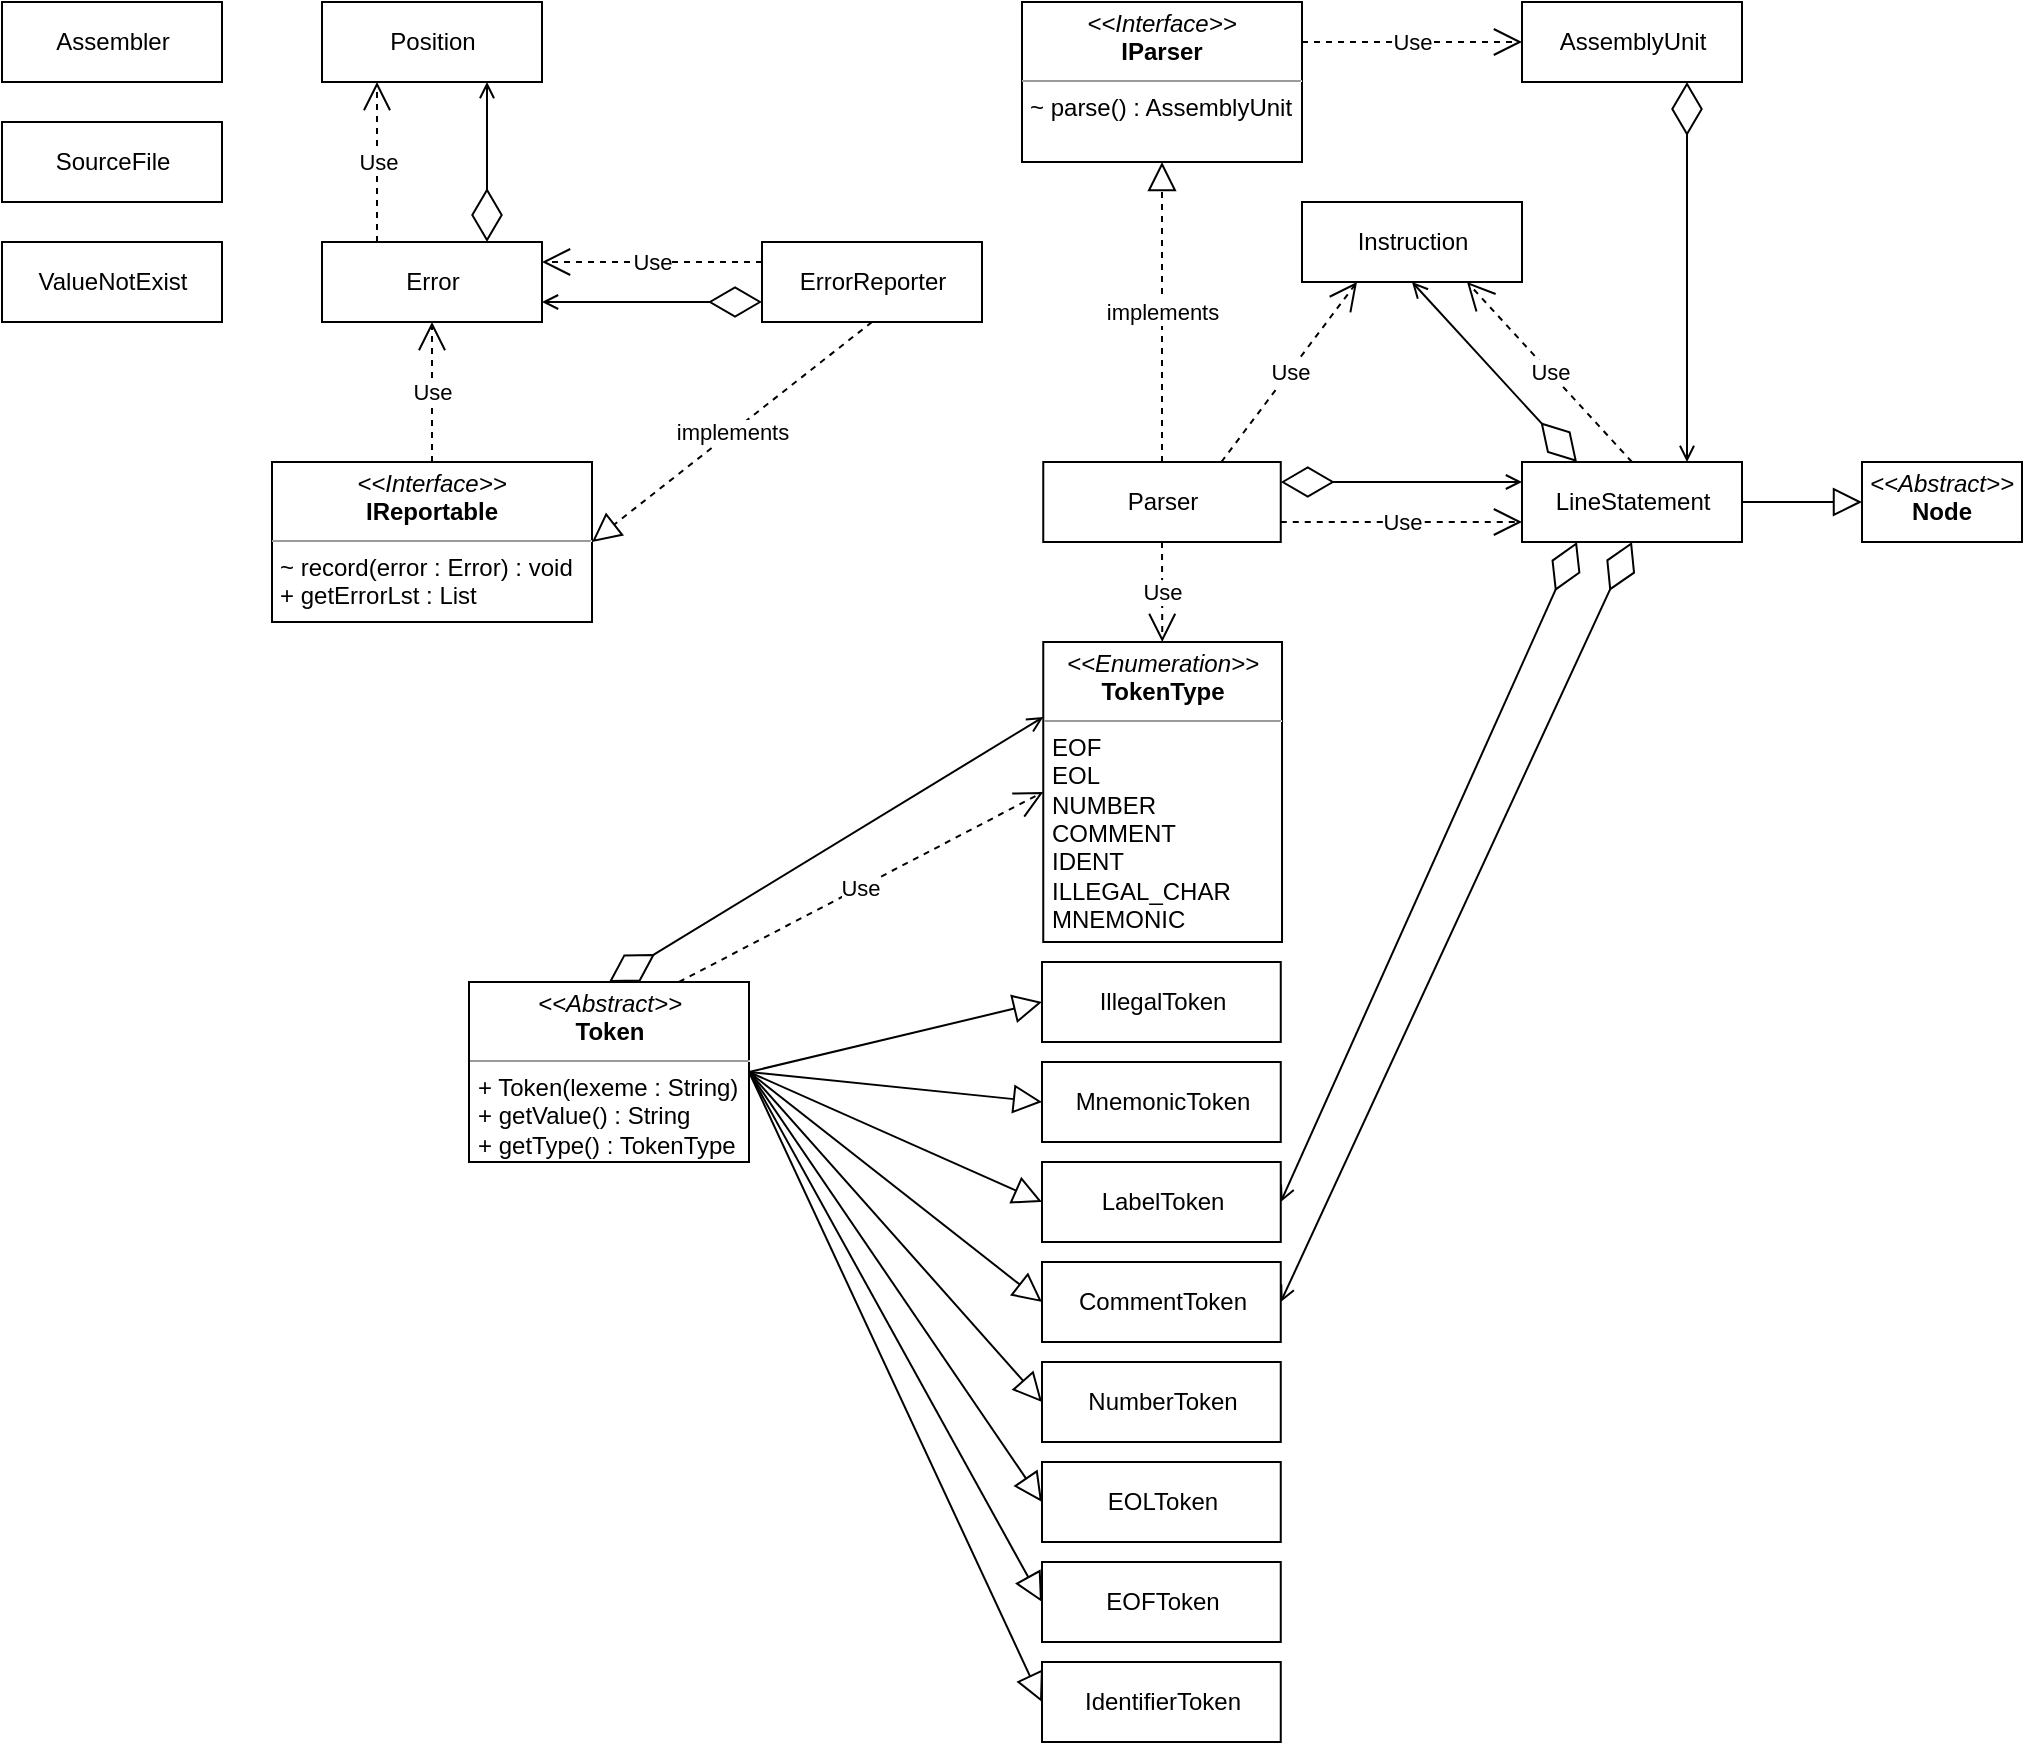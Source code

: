<mxfile version="13.10.0" type="github">
  <diagram id="C5RBs43oDa-KdzZeNtuy" name="Page-1">
    <mxGraphModel dx="1185" dy="662" grid="1" gridSize="10" guides="1" tooltips="1" connect="1" arrows="1" fold="1" page="1" pageScale="1" pageWidth="827" pageHeight="1169" math="0" shadow="0">
      <root>
        <mxCell id="WIyWlLk6GJQsqaUBKTNV-0" />
        <mxCell id="WIyWlLk6GJQsqaUBKTNV-1" parent="WIyWlLk6GJQsqaUBKTNV-0" />
        <mxCell id="xSu46usnXrY1J6GmOUCb-12" value="Assembler" style="html=1;" vertex="1" parent="WIyWlLk6GJQsqaUBKTNV-1">
          <mxGeometry x="40" y="40" width="110" height="40" as="geometry" />
        </mxCell>
        <mxCell id="xSu46usnXrY1J6GmOUCb-17" value="Error" style="html=1;" vertex="1" parent="WIyWlLk6GJQsqaUBKTNV-1">
          <mxGeometry x="200" y="160" width="110" height="40" as="geometry" />
        </mxCell>
        <mxCell id="xSu46usnXrY1J6GmOUCb-18" value="Position" style="html=1;" vertex="1" parent="WIyWlLk6GJQsqaUBKTNV-1">
          <mxGeometry x="200" y="40" width="110" height="40" as="geometry" />
        </mxCell>
        <mxCell id="xSu46usnXrY1J6GmOUCb-23" value="SourceFile" style="html=1;" vertex="1" parent="WIyWlLk6GJQsqaUBKTNV-1">
          <mxGeometry x="40" y="100" width="110" height="40" as="geometry" />
        </mxCell>
        <mxCell id="xSu46usnXrY1J6GmOUCb-26" value="&lt;p style=&quot;margin: 0px ; margin-top: 4px ; text-align: center&quot;&gt;&lt;i&gt;&amp;lt;&amp;lt;Interface&amp;gt;&amp;gt;&lt;/i&gt;&lt;br&gt;&lt;/p&gt;&lt;div style=&quot;text-align: center&quot;&gt;&lt;b&gt;IReportable&lt;/b&gt;&lt;/div&gt;&lt;hr size=&quot;1&quot;&gt;&lt;p style=&quot;margin: 0px ; margin-left: 4px&quot;&gt;~ record(error : Error) : void&lt;br&gt;&lt;/p&gt;&lt;p style=&quot;margin: 0px ; margin-left: 4px&quot;&gt;+ getErrorLst : List&lt;/p&gt;" style="verticalAlign=top;align=left;overflow=fill;fontSize=12;fontFamily=Helvetica;html=1;" vertex="1" parent="WIyWlLk6GJQsqaUBKTNV-1">
          <mxGeometry x="175" y="270" width="160" height="80" as="geometry" />
        </mxCell>
        <mxCell id="xSu46usnXrY1J6GmOUCb-27" value="&lt;p style=&quot;margin: 0px ; margin-top: 4px ; text-align: center&quot;&gt;&lt;i&gt;&amp;lt;&amp;lt;Interface&amp;gt;&amp;gt;&lt;/i&gt;&lt;br&gt;&lt;/p&gt;&lt;div style=&quot;text-align: center&quot;&gt;&lt;b&gt;IParser&lt;/b&gt;&lt;/div&gt;&lt;hr size=&quot;1&quot;&gt;&lt;p style=&quot;margin: 0px ; margin-left: 4px&quot;&gt;~ parse() : AssemblyUnit&lt;br&gt;&lt;/p&gt;" style="verticalAlign=top;align=left;overflow=fill;fontSize=12;fontFamily=Helvetica;html=1;" vertex="1" parent="WIyWlLk6GJQsqaUBKTNV-1">
          <mxGeometry x="550" y="40" width="140" height="80" as="geometry" />
        </mxCell>
        <mxCell id="xSu46usnXrY1J6GmOUCb-28" value="Use" style="endArrow=open;endSize=12;dashed=1;html=1;exitX=0.5;exitY=0;exitDx=0;exitDy=0;entryX=0.5;entryY=1;entryDx=0;entryDy=0;" edge="1" parent="WIyWlLk6GJQsqaUBKTNV-1" source="xSu46usnXrY1J6GmOUCb-26" target="xSu46usnXrY1J6GmOUCb-17">
          <mxGeometry width="160" relative="1" as="geometry">
            <mxPoint x="320" y="330" as="sourcePoint" />
            <mxPoint x="390" y="140" as="targetPoint" />
          </mxGeometry>
        </mxCell>
        <mxCell id="xSu46usnXrY1J6GmOUCb-29" value="Use" style="endArrow=open;endSize=12;dashed=1;html=1;exitX=0.25;exitY=0;exitDx=0;exitDy=0;entryX=0.25;entryY=1;entryDx=0;entryDy=0;" edge="1" parent="WIyWlLk6GJQsqaUBKTNV-1" source="xSu46usnXrY1J6GmOUCb-17" target="xSu46usnXrY1J6GmOUCb-18">
          <mxGeometry width="160" relative="1" as="geometry">
            <mxPoint x="320" y="330" as="sourcePoint" />
            <mxPoint x="480" y="330" as="targetPoint" />
          </mxGeometry>
        </mxCell>
        <mxCell id="xSu46usnXrY1J6GmOUCb-31" value="ErrorReporter" style="html=1;" vertex="1" parent="WIyWlLk6GJQsqaUBKTNV-1">
          <mxGeometry x="420" y="160" width="110" height="40" as="geometry" />
        </mxCell>
        <mxCell id="xSu46usnXrY1J6GmOUCb-32" value="Use" style="endArrow=open;endSize=12;dashed=1;html=1;exitX=0;exitY=0.25;exitDx=0;exitDy=0;entryX=1;entryY=0.25;entryDx=0;entryDy=0;" edge="1" parent="WIyWlLk6GJQsqaUBKTNV-1" source="xSu46usnXrY1J6GmOUCb-31" target="xSu46usnXrY1J6GmOUCb-17">
          <mxGeometry width="160" relative="1" as="geometry">
            <mxPoint x="320" y="330" as="sourcePoint" />
            <mxPoint x="480" y="330" as="targetPoint" />
          </mxGeometry>
        </mxCell>
        <mxCell id="xSu46usnXrY1J6GmOUCb-35" value="" style="endArrow=diamondThin;endFill=0;endSize=24;html=1;entryX=0.75;entryY=0;entryDx=0;entryDy=0;exitX=0.75;exitY=1;exitDx=0;exitDy=0;startArrow=open;startFill=0;" edge="1" parent="WIyWlLk6GJQsqaUBKTNV-1" source="xSu46usnXrY1J6GmOUCb-18" target="xSu46usnXrY1J6GmOUCb-17">
          <mxGeometry width="160" relative="1" as="geometry">
            <mxPoint x="320" y="330" as="sourcePoint" />
            <mxPoint x="480" y="330" as="targetPoint" />
          </mxGeometry>
        </mxCell>
        <mxCell id="xSu46usnXrY1J6GmOUCb-36" value="" style="endArrow=diamondThin;endFill=0;endSize=24;html=1;entryX=0;entryY=0.75;entryDx=0;entryDy=0;exitX=1;exitY=0.75;exitDx=0;exitDy=0;startArrow=open;startFill=0;" edge="1" parent="WIyWlLk6GJQsqaUBKTNV-1" source="xSu46usnXrY1J6GmOUCb-17" target="xSu46usnXrY1J6GmOUCb-31">
          <mxGeometry width="160" relative="1" as="geometry">
            <mxPoint x="292.5" y="90" as="sourcePoint" />
            <mxPoint x="292.5" y="170" as="targetPoint" />
          </mxGeometry>
        </mxCell>
        <mxCell id="xSu46usnXrY1J6GmOUCb-37" value="implements" style="endArrow=block;dashed=1;endFill=0;endSize=12;html=1;entryX=1;entryY=0.5;entryDx=0;entryDy=0;exitX=0.5;exitY=1;exitDx=0;exitDy=0;" edge="1" parent="WIyWlLk6GJQsqaUBKTNV-1" source="xSu46usnXrY1J6GmOUCb-31" target="xSu46usnXrY1J6GmOUCb-26">
          <mxGeometry width="160" relative="1" as="geometry">
            <mxPoint x="475" y="230" as="sourcePoint" />
            <mxPoint x="480" y="330" as="targetPoint" />
          </mxGeometry>
        </mxCell>
        <mxCell id="xSu46usnXrY1J6GmOUCb-38" value="Parser" style="html=1;" vertex="1" parent="WIyWlLk6GJQsqaUBKTNV-1">
          <mxGeometry x="560.63" y="270" width="118.75" height="40" as="geometry" />
        </mxCell>
        <mxCell id="xSu46usnXrY1J6GmOUCb-39" value="AssemblyUnit" style="html=1;" vertex="1" parent="WIyWlLk6GJQsqaUBKTNV-1">
          <mxGeometry x="800" y="40" width="110" height="40" as="geometry" />
        </mxCell>
        <mxCell id="xSu46usnXrY1J6GmOUCb-40" value="implements" style="endArrow=block;dashed=1;endFill=0;endSize=12;html=1;exitX=0.5;exitY=0;exitDx=0;exitDy=0;entryX=0.5;entryY=1;entryDx=0;entryDy=0;" edge="1" parent="WIyWlLk6GJQsqaUBKTNV-1" source="xSu46usnXrY1J6GmOUCb-38" target="xSu46usnXrY1J6GmOUCb-27">
          <mxGeometry width="160" relative="1" as="geometry">
            <mxPoint x="320" y="330" as="sourcePoint" />
            <mxPoint x="480" y="330" as="targetPoint" />
          </mxGeometry>
        </mxCell>
        <mxCell id="xSu46usnXrY1J6GmOUCb-41" value="Use" style="endArrow=open;endSize=12;dashed=1;html=1;exitX=1;exitY=0.25;exitDx=0;exitDy=0;entryX=0;entryY=0.5;entryDx=0;entryDy=0;" edge="1" parent="WIyWlLk6GJQsqaUBKTNV-1" source="xSu46usnXrY1J6GmOUCb-27" target="xSu46usnXrY1J6GmOUCb-39">
          <mxGeometry width="160" relative="1" as="geometry">
            <mxPoint x="320" y="330" as="sourcePoint" />
            <mxPoint x="480" y="330" as="targetPoint" />
          </mxGeometry>
        </mxCell>
        <mxCell id="xSu46usnXrY1J6GmOUCb-45" value="LineStatement" style="html=1;" vertex="1" parent="WIyWlLk6GJQsqaUBKTNV-1">
          <mxGeometry x="800" y="270" width="110" height="40" as="geometry" />
        </mxCell>
        <mxCell id="xSu46usnXrY1J6GmOUCb-47" value="" style="endArrow=diamondThin;endFill=0;endSize=24;html=1;entryX=0.75;entryY=1;entryDx=0;entryDy=0;exitX=0.75;exitY=0;exitDx=0;exitDy=0;startArrow=open;startFill=0;" edge="1" parent="WIyWlLk6GJQsqaUBKTNV-1" source="xSu46usnXrY1J6GmOUCb-45" target="xSu46usnXrY1J6GmOUCb-39">
          <mxGeometry width="160" relative="1" as="geometry">
            <mxPoint x="292.5" y="90" as="sourcePoint" />
            <mxPoint x="292.5" y="170" as="targetPoint" />
          </mxGeometry>
        </mxCell>
        <mxCell id="xSu46usnXrY1J6GmOUCb-48" value="" style="endArrow=diamondThin;endFill=0;endSize=24;html=1;entryX=1;entryY=0.25;entryDx=0;entryDy=0;exitX=0;exitY=0.25;exitDx=0;exitDy=0;startArrow=open;startFill=0;" edge="1" parent="WIyWlLk6GJQsqaUBKTNV-1" source="xSu46usnXrY1J6GmOUCb-45" target="xSu46usnXrY1J6GmOUCb-38">
          <mxGeometry width="160" relative="1" as="geometry">
            <mxPoint x="302.5" y="100" as="sourcePoint" />
            <mxPoint x="302.5" y="180" as="targetPoint" />
          </mxGeometry>
        </mxCell>
        <mxCell id="xSu46usnXrY1J6GmOUCb-49" value="Use" style="endArrow=open;endSize=12;dashed=1;html=1;exitX=1;exitY=0.75;exitDx=0;exitDy=0;entryX=0;entryY=0.75;entryDx=0;entryDy=0;" edge="1" parent="WIyWlLk6GJQsqaUBKTNV-1" source="xSu46usnXrY1J6GmOUCb-38" target="xSu46usnXrY1J6GmOUCb-45">
          <mxGeometry width="160" relative="1" as="geometry">
            <mxPoint x="490" y="320" as="sourcePoint" />
            <mxPoint x="650" y="320" as="targetPoint" />
          </mxGeometry>
        </mxCell>
        <mxCell id="xSu46usnXrY1J6GmOUCb-50" value="Instruction" style="html=1;" vertex="1" parent="WIyWlLk6GJQsqaUBKTNV-1">
          <mxGeometry x="690" y="140" width="110" height="40" as="geometry" />
        </mxCell>
        <mxCell id="xSu46usnXrY1J6GmOUCb-51" value="" style="endArrow=diamondThin;endFill=0;endSize=24;html=1;entryX=0.25;entryY=0;entryDx=0;entryDy=0;exitX=0.5;exitY=1;exitDx=0;exitDy=0;startArrow=open;startFill=0;" edge="1" parent="WIyWlLk6GJQsqaUBKTNV-1" source="xSu46usnXrY1J6GmOUCb-50" target="xSu46usnXrY1J6GmOUCb-45">
          <mxGeometry width="160" relative="1" as="geometry">
            <mxPoint x="790" y="260.0" as="sourcePoint" />
            <mxPoint x="689.38" y="260.0" as="targetPoint" />
          </mxGeometry>
        </mxCell>
        <mxCell id="xSu46usnXrY1J6GmOUCb-52" value="Use" style="endArrow=open;endSize=12;dashed=1;html=1;exitX=0.75;exitY=0;exitDx=0;exitDy=0;entryX=0.25;entryY=1;entryDx=0;entryDy=0;" edge="1" parent="WIyWlLk6GJQsqaUBKTNV-1" source="xSu46usnXrY1J6GmOUCb-38" target="xSu46usnXrY1J6GmOUCb-50">
          <mxGeometry width="160" relative="1" as="geometry">
            <mxPoint x="490" y="320" as="sourcePoint" />
            <mxPoint x="650" y="320" as="targetPoint" />
          </mxGeometry>
        </mxCell>
        <mxCell id="xSu46usnXrY1J6GmOUCb-53" value="Use" style="endArrow=open;endSize=12;dashed=1;html=1;exitX=0.5;exitY=0;exitDx=0;exitDy=0;entryX=0.75;entryY=1;entryDx=0;entryDy=0;" edge="1" parent="WIyWlLk6GJQsqaUBKTNV-1" source="xSu46usnXrY1J6GmOUCb-45" target="xSu46usnXrY1J6GmOUCb-50">
          <mxGeometry width="160" relative="1" as="geometry">
            <mxPoint x="490" y="320" as="sourcePoint" />
            <mxPoint x="650" y="320" as="targetPoint" />
          </mxGeometry>
        </mxCell>
        <mxCell id="xSu46usnXrY1J6GmOUCb-55" value="CommentToken" style="html=1;" vertex="1" parent="WIyWlLk6GJQsqaUBKTNV-1">
          <mxGeometry x="560" y="670" width="119.38" height="40" as="geometry" />
        </mxCell>
        <mxCell id="xSu46usnXrY1J6GmOUCb-56" value="EOLToken" style="html=1;" vertex="1" parent="WIyWlLk6GJQsqaUBKTNV-1">
          <mxGeometry x="560" y="770" width="119.38" height="40" as="geometry" />
        </mxCell>
        <mxCell id="xSu46usnXrY1J6GmOUCb-57" value="NumberToken" style="html=1;" vertex="1" parent="WIyWlLk6GJQsqaUBKTNV-1">
          <mxGeometry x="560" y="720" width="119.38" height="40" as="geometry" />
        </mxCell>
        <mxCell id="xSu46usnXrY1J6GmOUCb-58" value="MnemonicToken" style="html=1;" vertex="1" parent="WIyWlLk6GJQsqaUBKTNV-1">
          <mxGeometry x="560" y="570" width="119.38" height="40" as="geometry" />
        </mxCell>
        <mxCell id="xSu46usnXrY1J6GmOUCb-59" value="IllegalToken" style="html=1;" vertex="1" parent="WIyWlLk6GJQsqaUBKTNV-1">
          <mxGeometry x="560" y="520" width="119.38" height="40" as="geometry" />
        </mxCell>
        <mxCell id="xSu46usnXrY1J6GmOUCb-60" value="LabelToken" style="html=1;" vertex="1" parent="WIyWlLk6GJQsqaUBKTNV-1">
          <mxGeometry x="560" y="620" width="119.38" height="40" as="geometry" />
        </mxCell>
        <mxCell id="xSu46usnXrY1J6GmOUCb-61" value="" style="endArrow=block;endFill=0;endSize=12;html=1;exitX=1;exitY=0.5;exitDx=0;exitDy=0;entryX=0;entryY=0.5;entryDx=0;entryDy=0;" edge="1" parent="WIyWlLk6GJQsqaUBKTNV-1" source="xSu46usnXrY1J6GmOUCb-63" target="xSu46usnXrY1J6GmOUCb-55">
          <mxGeometry width="160" relative="1" as="geometry">
            <mxPoint x="600" y="600" as="sourcePoint" />
            <mxPoint x="760" y="600" as="targetPoint" />
          </mxGeometry>
        </mxCell>
        <mxCell id="xSu46usnXrY1J6GmOUCb-63" value="&lt;p style=&quot;margin: 0px ; margin-top: 4px ; text-align: center&quot;&gt;&lt;i&gt;&amp;lt;&amp;lt;Abstract&amp;gt;&amp;gt;&lt;/i&gt;&lt;br&gt;&lt;/p&gt;&lt;div style=&quot;text-align: center&quot;&gt;&lt;b&gt;Token&lt;/b&gt;&lt;/div&gt;&lt;hr size=&quot;1&quot;&gt;&lt;p style=&quot;margin: 0px ; margin-left: 4px&quot;&gt;&lt;span&gt;+ Token(lexeme : String)&lt;/span&gt;&lt;/p&gt;&lt;p style=&quot;margin: 0px ; margin-left: 4px&quot;&gt;&lt;span&gt;+ getValue() : String&lt;/span&gt;&lt;br&gt;&lt;/p&gt;&lt;p style=&quot;margin: 0px ; margin-left: 4px&quot;&gt;&lt;span&gt;+ getType() : TokenType&lt;/span&gt;&lt;/p&gt;" style="verticalAlign=top;align=left;overflow=fill;fontSize=12;fontFamily=Helvetica;html=1;" vertex="1" parent="WIyWlLk6GJQsqaUBKTNV-1">
          <mxGeometry x="273.5" y="530" width="140" height="90" as="geometry" />
        </mxCell>
        <mxCell id="xSu46usnXrY1J6GmOUCb-64" value="" style="endArrow=block;endFill=0;endSize=12;html=1;exitX=1;exitY=0.5;exitDx=0;exitDy=0;entryX=0;entryY=0.5;entryDx=0;entryDy=0;" edge="1" parent="WIyWlLk6GJQsqaUBKTNV-1" source="xSu46usnXrY1J6GmOUCb-63" target="xSu46usnXrY1J6GmOUCb-59">
          <mxGeometry width="160" relative="1" as="geometry">
            <mxPoint x="360" y="500" as="sourcePoint" />
            <mxPoint x="460.63" y="370" as="targetPoint" />
          </mxGeometry>
        </mxCell>
        <mxCell id="xSu46usnXrY1J6GmOUCb-65" value="" style="endArrow=block;endFill=0;endSize=12;html=1;exitX=1;exitY=0.5;exitDx=0;exitDy=0;entryX=0;entryY=0.5;entryDx=0;entryDy=0;" edge="1" parent="WIyWlLk6GJQsqaUBKTNV-1" source="xSu46usnXrY1J6GmOUCb-63" target="xSu46usnXrY1J6GmOUCb-60">
          <mxGeometry width="160" relative="1" as="geometry">
            <mxPoint x="370" y="510" as="sourcePoint" />
            <mxPoint x="470.63" y="380" as="targetPoint" />
          </mxGeometry>
        </mxCell>
        <mxCell id="xSu46usnXrY1J6GmOUCb-66" value="" style="endArrow=block;endFill=0;endSize=12;html=1;exitX=1;exitY=0.5;exitDx=0;exitDy=0;entryX=0;entryY=0.5;entryDx=0;entryDy=0;" edge="1" parent="WIyWlLk6GJQsqaUBKTNV-1" source="xSu46usnXrY1J6GmOUCb-63" target="xSu46usnXrY1J6GmOUCb-56">
          <mxGeometry width="160" relative="1" as="geometry">
            <mxPoint x="380" y="520" as="sourcePoint" />
            <mxPoint x="480.63" y="390" as="targetPoint" />
          </mxGeometry>
        </mxCell>
        <mxCell id="xSu46usnXrY1J6GmOUCb-67" value="" style="endArrow=block;endFill=0;endSize=12;html=1;exitX=1;exitY=0.5;exitDx=0;exitDy=0;entryX=0;entryY=0.5;entryDx=0;entryDy=0;" edge="1" parent="WIyWlLk6GJQsqaUBKTNV-1" source="xSu46usnXrY1J6GmOUCb-63" target="xSu46usnXrY1J6GmOUCb-58">
          <mxGeometry width="160" relative="1" as="geometry">
            <mxPoint x="390" y="530" as="sourcePoint" />
            <mxPoint x="490.63" y="400" as="targetPoint" />
          </mxGeometry>
        </mxCell>
        <mxCell id="xSu46usnXrY1J6GmOUCb-68" value="" style="endArrow=block;endFill=0;endSize=12;html=1;exitX=1;exitY=0.5;exitDx=0;exitDy=0;entryX=0;entryY=0.5;entryDx=0;entryDy=0;" edge="1" parent="WIyWlLk6GJQsqaUBKTNV-1" source="xSu46usnXrY1J6GmOUCb-63" target="xSu46usnXrY1J6GmOUCb-57">
          <mxGeometry width="160" relative="1" as="geometry">
            <mxPoint x="400" y="540" as="sourcePoint" />
            <mxPoint x="500.63" y="410" as="targetPoint" />
          </mxGeometry>
        </mxCell>
        <mxCell id="xSu46usnXrY1J6GmOUCb-69" value="ValueNotExist" style="html=1;" vertex="1" parent="WIyWlLk6GJQsqaUBKTNV-1">
          <mxGeometry x="40" y="160" width="110" height="40" as="geometry" />
        </mxCell>
        <mxCell id="xSu46usnXrY1J6GmOUCb-70" value="" style="endArrow=diamondThin;endFill=0;endSize=24;html=1;exitX=1;exitY=0.5;exitDx=0;exitDy=0;startArrow=open;startFill=0;entryX=0.5;entryY=1;entryDx=0;entryDy=0;" edge="1" parent="WIyWlLk6GJQsqaUBKTNV-1" source="xSu46usnXrY1J6GmOUCb-55" target="xSu46usnXrY1J6GmOUCb-45">
          <mxGeometry width="160" relative="1" as="geometry">
            <mxPoint x="810" y="290.0" as="sourcePoint" />
            <mxPoint x="820" y="460" as="targetPoint" />
          </mxGeometry>
        </mxCell>
        <mxCell id="xSu46usnXrY1J6GmOUCb-71" value="" style="endArrow=diamondThin;endFill=0;endSize=24;html=1;exitX=1;exitY=0.5;exitDx=0;exitDy=0;startArrow=open;startFill=0;entryX=0.25;entryY=1;entryDx=0;entryDy=0;" edge="1" parent="WIyWlLk6GJQsqaUBKTNV-1" source="xSu46usnXrY1J6GmOUCb-60" target="xSu46usnXrY1J6GmOUCb-45">
          <mxGeometry width="160" relative="1" as="geometry">
            <mxPoint x="820" y="300.0" as="sourcePoint" />
            <mxPoint x="730" y="450" as="targetPoint" />
          </mxGeometry>
        </mxCell>
        <mxCell id="xSu46usnXrY1J6GmOUCb-72" value="&lt;p style=&quot;margin: 0px ; margin-top: 4px ; text-align: center&quot;&gt;&lt;i&gt;&amp;lt;&amp;lt;Enumeration&amp;gt;&amp;gt;&lt;/i&gt;&lt;br&gt;&lt;/p&gt;&lt;div style=&quot;text-align: center&quot;&gt;&lt;b&gt;TokenType&lt;/b&gt;&lt;/div&gt;&lt;hr size=&quot;1&quot;&gt;&lt;p style=&quot;margin: 0px ; margin-left: 4px&quot;&gt;EOF&lt;/p&gt;&lt;p style=&quot;margin: 0px ; margin-left: 4px&quot;&gt;EOL&lt;/p&gt;&lt;p style=&quot;margin: 0px ; margin-left: 4px&quot;&gt;NUMBER&lt;/p&gt;&lt;p style=&quot;margin: 0px ; margin-left: 4px&quot;&gt;COMMENT&lt;/p&gt;&lt;p style=&quot;margin: 0px ; margin-left: 4px&quot;&gt;IDENT&lt;/p&gt;&lt;p style=&quot;margin: 0px ; margin-left: 4px&quot;&gt;ILLEGAL_CHAR&lt;br&gt;MNEMONIC&lt;/p&gt;" style="verticalAlign=top;align=left;overflow=fill;fontSize=12;fontFamily=Helvetica;html=1;" vertex="1" parent="WIyWlLk6GJQsqaUBKTNV-1">
          <mxGeometry x="560.63" y="360" width="119.38" height="150" as="geometry" />
        </mxCell>
        <mxCell id="xSu46usnXrY1J6GmOUCb-73" value="IdentifierToken" style="html=1;" vertex="1" parent="WIyWlLk6GJQsqaUBKTNV-1">
          <mxGeometry x="560" y="870" width="119.38" height="40" as="geometry" />
        </mxCell>
        <mxCell id="xSu46usnXrY1J6GmOUCb-74" value="EOFToken" style="html=1;" vertex="1" parent="WIyWlLk6GJQsqaUBKTNV-1">
          <mxGeometry x="560" y="820" width="119.38" height="40" as="geometry" />
        </mxCell>
        <mxCell id="xSu46usnXrY1J6GmOUCb-75" value="" style="endArrow=block;endFill=0;endSize=12;html=1;exitX=1;exitY=0.5;exitDx=0;exitDy=0;entryX=0;entryY=0.5;entryDx=0;entryDy=0;" edge="1" parent="WIyWlLk6GJQsqaUBKTNV-1" source="xSu46usnXrY1J6GmOUCb-63" target="xSu46usnXrY1J6GmOUCb-73">
          <mxGeometry width="160" relative="1" as="geometry">
            <mxPoint x="360" y="500" as="sourcePoint" />
            <mxPoint x="460.63" y="620" as="targetPoint" />
          </mxGeometry>
        </mxCell>
        <mxCell id="xSu46usnXrY1J6GmOUCb-76" value="" style="endArrow=block;endFill=0;endSize=12;html=1;exitX=1;exitY=0.5;exitDx=0;exitDy=0;entryX=0;entryY=0.5;entryDx=0;entryDy=0;" edge="1" parent="WIyWlLk6GJQsqaUBKTNV-1" source="xSu46usnXrY1J6GmOUCb-63" target="xSu46usnXrY1J6GmOUCb-74">
          <mxGeometry width="160" relative="1" as="geometry">
            <mxPoint x="370" y="510" as="sourcePoint" />
            <mxPoint x="470.63" y="630" as="targetPoint" />
          </mxGeometry>
        </mxCell>
        <mxCell id="xSu46usnXrY1J6GmOUCb-77" value="&lt;p style=&quot;margin: 0px ; margin-top: 4px ; text-align: center&quot;&gt;&lt;i&gt;&amp;lt;&amp;lt;Abstract&amp;gt;&amp;gt;&lt;/i&gt;&lt;br&gt;&lt;/p&gt;&lt;div style=&quot;text-align: center&quot;&gt;&lt;b&gt;Node&lt;/b&gt;&lt;/div&gt;" style="verticalAlign=top;align=left;overflow=fill;fontSize=12;fontFamily=Helvetica;html=1;" vertex="1" parent="WIyWlLk6GJQsqaUBKTNV-1">
          <mxGeometry x="970" y="270" width="80" height="40" as="geometry" />
        </mxCell>
        <mxCell id="xSu46usnXrY1J6GmOUCb-78" value="" style="endArrow=block;endFill=0;endSize=12;html=1;exitX=1;exitY=0.5;exitDx=0;exitDy=0;entryX=0;entryY=0.5;entryDx=0;entryDy=0;" edge="1" parent="WIyWlLk6GJQsqaUBKTNV-1" source="xSu46usnXrY1J6GmOUCb-45" target="xSu46usnXrY1J6GmOUCb-77">
          <mxGeometry width="160" relative="1" as="geometry">
            <mxPoint x="400" y="605" as="sourcePoint" />
            <mxPoint x="840" y="470" as="targetPoint" />
          </mxGeometry>
        </mxCell>
        <mxCell id="xSu46usnXrY1J6GmOUCb-79" value="" style="endArrow=diamondThin;endFill=0;endSize=24;html=1;exitX=0;exitY=0.25;exitDx=0;exitDy=0;startArrow=open;startFill=0;entryX=0.5;entryY=0;entryDx=0;entryDy=0;" edge="1" parent="WIyWlLk6GJQsqaUBKTNV-1" source="xSu46usnXrY1J6GmOUCb-72" target="xSu46usnXrY1J6GmOUCb-63">
          <mxGeometry width="160" relative="1" as="geometry">
            <mxPoint x="622.5" y="800" as="sourcePoint" />
            <mxPoint x="320" y="520" as="targetPoint" />
          </mxGeometry>
        </mxCell>
        <mxCell id="xSu46usnXrY1J6GmOUCb-80" value="Use" style="endArrow=open;endSize=12;dashed=1;html=1;exitX=0.75;exitY=0;exitDx=0;exitDy=0;entryX=0;entryY=0.5;entryDx=0;entryDy=0;" edge="1" parent="WIyWlLk6GJQsqaUBKTNV-1" source="xSu46usnXrY1J6GmOUCb-63" target="xSu46usnXrY1J6GmOUCb-72">
          <mxGeometry width="160" relative="1" as="geometry">
            <mxPoint x="520" y="660" as="sourcePoint" />
            <mxPoint x="680" y="660" as="targetPoint" />
          </mxGeometry>
        </mxCell>
        <mxCell id="xSu46usnXrY1J6GmOUCb-81" value="Use" style="endArrow=open;endSize=12;dashed=1;html=1;exitX=0.5;exitY=1;exitDx=0;exitDy=0;" edge="1" parent="WIyWlLk6GJQsqaUBKTNV-1" source="xSu46usnXrY1J6GmOUCb-38" target="xSu46usnXrY1J6GmOUCb-72">
          <mxGeometry width="160" relative="1" as="geometry">
            <mxPoint x="520" y="450" as="sourcePoint" />
            <mxPoint x="680" y="450" as="targetPoint" />
          </mxGeometry>
        </mxCell>
      </root>
    </mxGraphModel>
  </diagram>
</mxfile>
